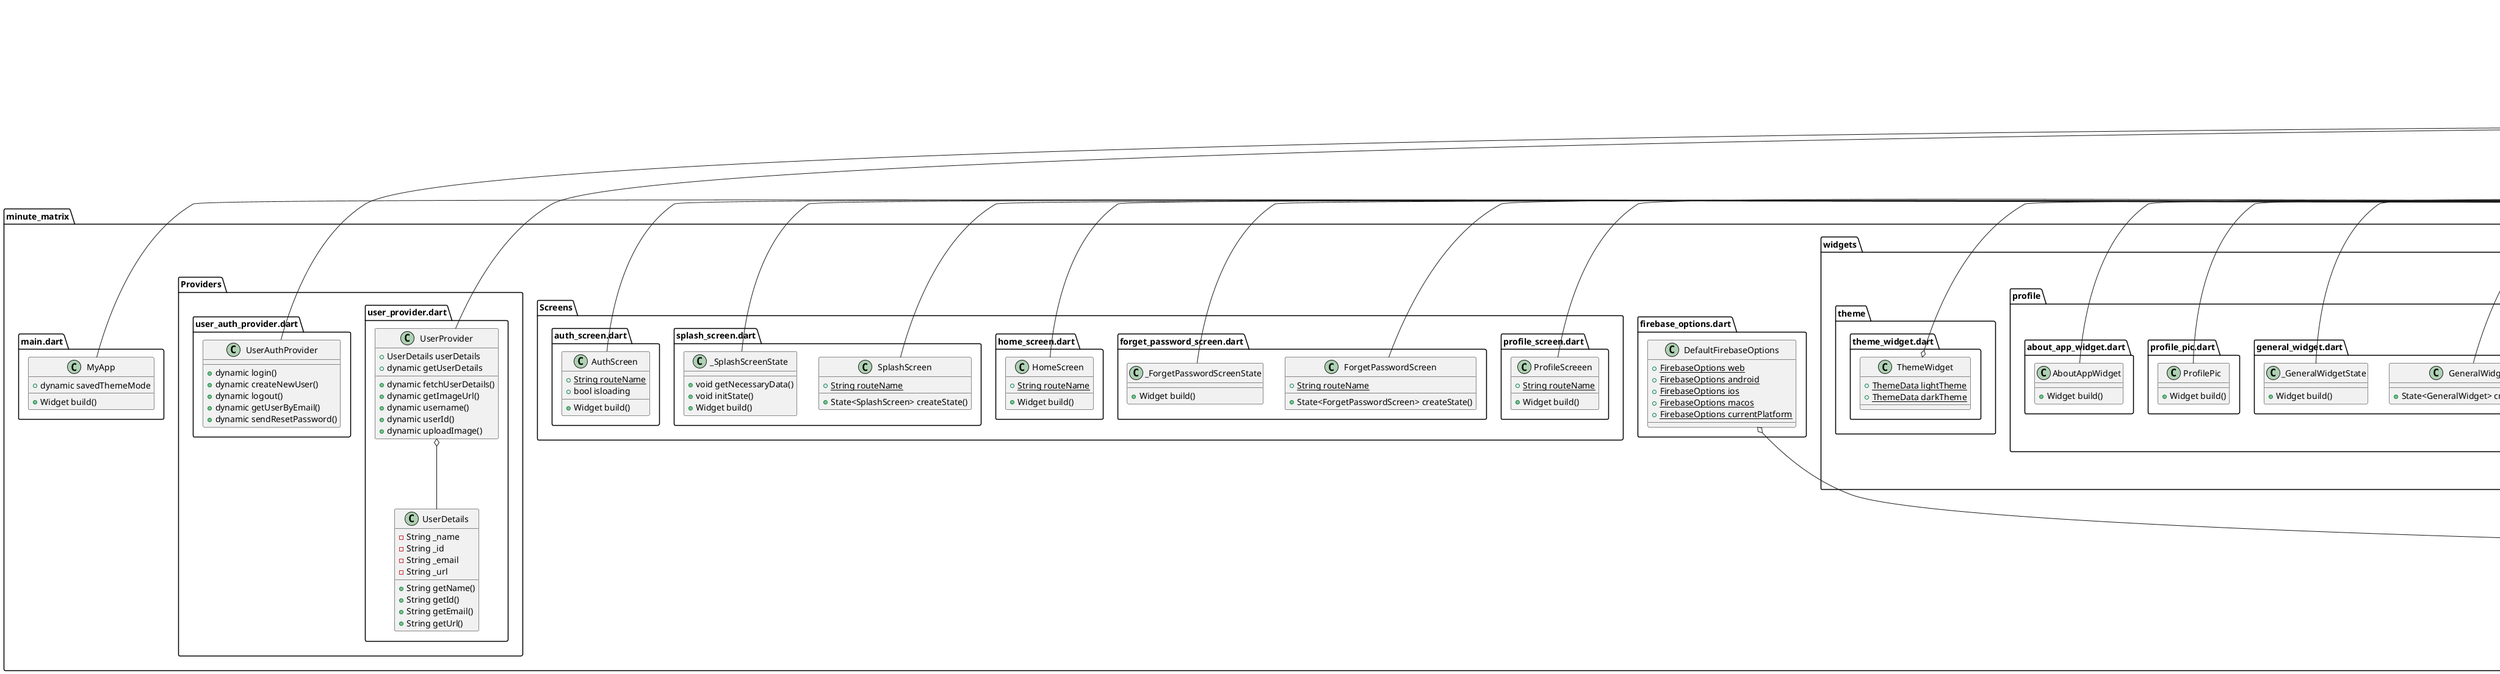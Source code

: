 @startuml
set namespaceSeparator ::

class "minute_matrix::Providers::user_provider.dart::UserProvider" {
  +UserDetails userDetails
  +dynamic getUserDetails
  +dynamic fetchUserDetails()
  +dynamic getImageUrl()
  +dynamic username()
  +dynamic userId()
  +dynamic uploadImage()
}

"minute_matrix::Providers::user_provider.dart::UserProvider" o-- "minute_matrix::Providers::user_provider.dart::UserDetails"
"flutter::src::foundation::change_notifier.dart::ChangeNotifier" <|-- "minute_matrix::Providers::user_provider.dart::UserProvider"

class "minute_matrix::Providers::user_provider.dart::UserDetails" {
  -String _name
  -String _id
  -String _email
  -String _url
  +String getName()
  +String getId()
  +String getEmail()
  +String getUrl()
}

class "minute_matrix::Providers::user_auth_provider.dart::UserAuthProvider" {
  +dynamic login()
  +dynamic createNewUser()
  +dynamic logout()
  +dynamic getUserByEmail()
  +dynamic sendResetPassword()
}

"flutter::src::foundation::change_notifier.dart::ChangeNotifier" <|-- "minute_matrix::Providers::user_auth_provider.dart::UserAuthProvider"

class "minute_matrix::firebase_options.dart::DefaultFirebaseOptions" {
  {static} +FirebaseOptions web
  {static} +FirebaseOptions android
  {static} +FirebaseOptions ios
  {static} +FirebaseOptions macos
  {static} +FirebaseOptions currentPlatform
}

"minute_matrix::firebase_options.dart::DefaultFirebaseOptions" o-- "firebase_core_platform_interface::firebase_core_platform_interface.dart::FirebaseOptions"

class "minute_matrix::Screens::profile_screen.dart::ProfileScreeen" {
  {static} +String routeName
  +Widget build()
}

"flutter::src::widgets::framework.dart::StatelessWidget" <|-- "minute_matrix::Screens::profile_screen.dart::ProfileScreeen"

class "minute_matrix::Screens::forget_password_screen.dart::ForgetPasswordScreen" {
  {static} +String routeName
  +State<ForgetPasswordScreen> createState()
}

"flutter::src::widgets::framework.dart::StatefulWidget" <|-- "minute_matrix::Screens::forget_password_screen.dart::ForgetPasswordScreen"

class "minute_matrix::Screens::forget_password_screen.dart::_ForgetPasswordScreenState" {
  +Widget build()
}

"flutter::src::widgets::framework.dart::State" <|-- "minute_matrix::Screens::forget_password_screen.dart::_ForgetPasswordScreenState"

class "minute_matrix::Screens::home_screen.dart::HomeScreen" {
  {static} +String routeName
  +Widget build()
}

"flutter::src::widgets::framework.dart::StatelessWidget" <|-- "minute_matrix::Screens::home_screen.dart::HomeScreen"

class "minute_matrix::Screens::splash_screen.dart::SplashScreen" {
  {static} +String routeName
  +State<SplashScreen> createState()
}

"flutter::src::widgets::framework.dart::StatefulWidget" <|-- "minute_matrix::Screens::splash_screen.dart::SplashScreen"

class "minute_matrix::Screens::splash_screen.dart::_SplashScreenState" {
  +void getNecessaryData()
  +void initState()
  +Widget build()
}

"flutter::src::widgets::framework.dart::State" <|-- "minute_matrix::Screens::splash_screen.dart::_SplashScreenState"

class "minute_matrix::Screens::auth_screen.dart::AuthScreen" {
  {static} +String routeName
  +bool isloading
  +Widget build()
}

"flutter::src::widgets::framework.dart::StatelessWidget" <|-- "minute_matrix::Screens::auth_screen.dart::AuthScreen"

class "minute_matrix::main.dart::MyApp" {
  +dynamic savedThemeMode
  +Widget build()
}

"flutter::src::widgets::framework.dart::StatelessWidget" <|-- "minute_matrix::main.dart::MyApp"

class "minute_matrix::widgets::home::recent_meeting_widget.dart::RecentMeetingWidget" {
  +Widget build()
}

"flutter::src::widgets::framework.dart::StatelessWidget" <|-- "minute_matrix::widgets::home::recent_meeting_widget.dart::RecentMeetingWidget"

class "minute_matrix::widgets::home::button_style_widget.dart::ButtonStyleWidget" {
  +Widget build()
}

"flutter::src::widgets::framework.dart::StatelessWidget" <|-- "minute_matrix::widgets::home::button_style_widget.dart::ButtonStyleWidget"

class "minute_matrix::widgets::home::minute_consumed_widget.dart::MinuteConsumedWidget" {
  +Widget build()
}

"flutter::src::widgets::framework.dart::StatelessWidget" <|-- "minute_matrix::widgets::home::minute_consumed_widget.dart::MinuteConsumedWidget"

class "minute_matrix::widgets::home::chart_widget.dart::ChartWidget" {
  +double resultValue()
  +Widget build()
}

"flutter::src::widgets::framework.dart::StatelessWidget" <|-- "minute_matrix::widgets::home::chart_widget.dart::ChartWidget"

class "minute_matrix::widgets::home::record_meeting_widget.dart::RecordMeetingWidget" {
  +Widget build()
}

"flutter::src::widgets::framework.dart::StatelessWidget" <|-- "minute_matrix::widgets::home::record_meeting_widget.dart::RecordMeetingWidget"

class "minute_matrix::widgets::home::dropdown_widget.dart::dropdownWidget" {
  +Widget build()
}

"flutter::src::widgets::framework.dart::StatelessWidget" <|-- "minute_matrix::widgets::home::dropdown_widget.dart::dropdownWidget"

class "minute_matrix::widgets::drawer::drawer_widget.dart::DrawerWidget" {
  +State<DrawerWidget> createState()
}

"flutter::src::widgets::framework.dart::StatefulWidget" <|-- "minute_matrix::widgets::drawer::drawer_widget.dart::DrawerWidget"

class "minute_matrix::widgets::drawer::drawer_widget.dart::_DrawerWidgetState" {
  -int _selectedIndex
  -void _onItemTapped()
  +Widget build()
}

"flutter::src::widgets::framework.dart::State" <|-- "minute_matrix::widgets::drawer::drawer_widget.dart::_DrawerWidgetState"

class "minute_matrix::widgets::single_item.dart::SingleItem" {
  -dynamic _icon
  -dynamic _title
  +Widget build()
}

"flutter::src::widgets::framework.dart::StatelessWidget" <|-- "minute_matrix::widgets::single_item.dart::SingleItem"

class "minute_matrix::widgets::chat::new_message.dart::NewMessage" {
  +State<NewMessage> createState()
}

"flutter::src::widgets::framework.dart::StatefulWidget" <|-- "minute_matrix::widgets::chat::new_message.dart::NewMessage"

class "minute_matrix::widgets::chat::new_message.dart::_NewMessageState" {
  -String _messageEntered
  -TextEditingController _controller
  +void sendMessage()
  +Widget build()
}

"minute_matrix::widgets::chat::new_message.dart::_NewMessageState" o-- "flutter::src::widgets::editable_text.dart::TextEditingController"
"flutter::src::widgets::framework.dart::State" <|-- "minute_matrix::widgets::chat::new_message.dart::_NewMessageState"

class "minute_matrix::widgets::chat::message_bubble.dart::MessageBubble" {
  -dynamic _message
  -dynamic _isMe
  +Key key
  -dynamic _userName
  +Widget build()
}

"minute_matrix::widgets::chat::message_bubble.dart::MessageBubble" o-- "flutter::src::foundation::key.dart::Key"
"flutter::src::widgets::framework.dart::StatelessWidget" <|-- "minute_matrix::widgets::chat::message_bubble.dart::MessageBubble"

class "minute_matrix::widgets::chat::messages.dart::Messages" {
  +Widget build()
}

"flutter::src::widgets::framework.dart::StatelessWidget" <|-- "minute_matrix::widgets::chat::messages.dart::Messages"

class "minute_matrix::widgets::auth::auth_widget.dart::AuthWidget" {
  +State<AuthWidget> createState()
}

"flutter::src::widgets::framework.dart::StatefulWidget" <|-- "minute_matrix::widgets::auth::auth_widget.dart::AuthWidget"

class "minute_matrix::widgets::auth::auth_widget.dart::_AuthWidgetState" {
  -GlobalKey<FormState> _formKey
  -bool _isLogin
  +bool isloading
  -String _userEmail
  -String _userName
  -String _password
  +void submitForm()
  +void trySubmit()
  +Widget build()
}

"minute_matrix::widgets::auth::auth_widget.dart::_AuthWidgetState" o-- "flutter::src::widgets::framework.dart::GlobalKey<FormState>"
"flutter::src::widgets::framework.dart::State" <|-- "minute_matrix::widgets::auth::auth_widget.dart::_AuthWidgetState"

class "minute_matrix::widgets::profile::dark_theme_toggle_widget.dart::DarkThemeToggleWidget" {
  {static} +bool isDarkMode
  +State<DarkThemeToggleWidget> createState()
}

"flutter::src::widgets::framework.dart::StatefulWidget" <|-- "minute_matrix::widgets::profile::dark_theme_toggle_widget.dart::DarkThemeToggleWidget"

class "minute_matrix::widgets::profile::dark_theme_toggle_widget.dart::_DarkThemeToggleWidgetState" {
  -void _toggleTheme()
  +Widget build()
}

"flutter::src::widgets::framework.dart::State" <|-- "minute_matrix::widgets::profile::dark_theme_toggle_widget.dart::_DarkThemeToggleWidgetState"

class "minute_matrix::widgets::profile::upload_pic.dart::UploadPic" {
  +State<UploadPic> createState()
}

"flutter::src::widgets::framework.dart::StatefulWidget" <|-- "minute_matrix::widgets::profile::upload_pic.dart::UploadPic"

class "minute_matrix::widgets::profile::upload_pic.dart::_ProfilePicState" {
  -File? _imgFile
  +void showSnackBar()
  -dynamic _pickImage()
  +NetworkImage checkImage()
  +Widget build()
}

"minute_matrix::widgets::profile::upload_pic.dart::_ProfilePicState" o-- "dart::io::File"
"flutter::src::widgets::framework.dart::State" <|-- "minute_matrix::widgets::profile::upload_pic.dart::_ProfilePicState"

class "minute_matrix::widgets::profile::item_heading.dart::ItemHeading" {
  -dynamic _title
  +Widget build()
}

"flutter::src::widgets::framework.dart::StatelessWidget" <|-- "minute_matrix::widgets::profile::item_heading.dart::ItemHeading"

class "minute_matrix::widgets::profile::general_widget.dart::GeneralWidget" {
  +State<GeneralWidget> createState()
}

"flutter::src::widgets::framework.dart::StatefulWidget" <|-- "minute_matrix::widgets::profile::general_widget.dart::GeneralWidget"

class "minute_matrix::widgets::profile::general_widget.dart::_GeneralWidgetState" {
  +Widget build()
}

"flutter::src::widgets::framework.dart::State" <|-- "minute_matrix::widgets::profile::general_widget.dart::_GeneralWidgetState"

class "minute_matrix::widgets::profile::profile_pic.dart::ProfilePic" {
  +Widget build()
}

"flutter::src::widgets::framework.dart::StatelessWidget" <|-- "minute_matrix::widgets::profile::profile_pic.dart::ProfilePic"

class "minute_matrix::widgets::profile::about_app_widget.dart::AboutAppWidget" {
  +Widget build()
}

"flutter::src::widgets::framework.dart::StatelessWidget" <|-- "minute_matrix::widgets::profile::about_app_widget.dart::AboutAppWidget"

class "minute_matrix::widgets::theme::theme_widget.dart::ThemeWidget" {
  {static} +ThemeData lightTheme
  {static} +ThemeData darkTheme
}

"minute_matrix::widgets::theme::theme_widget.dart::ThemeWidget" o-- "flutter::src::material::theme_data.dart::ThemeData"


@enduml
